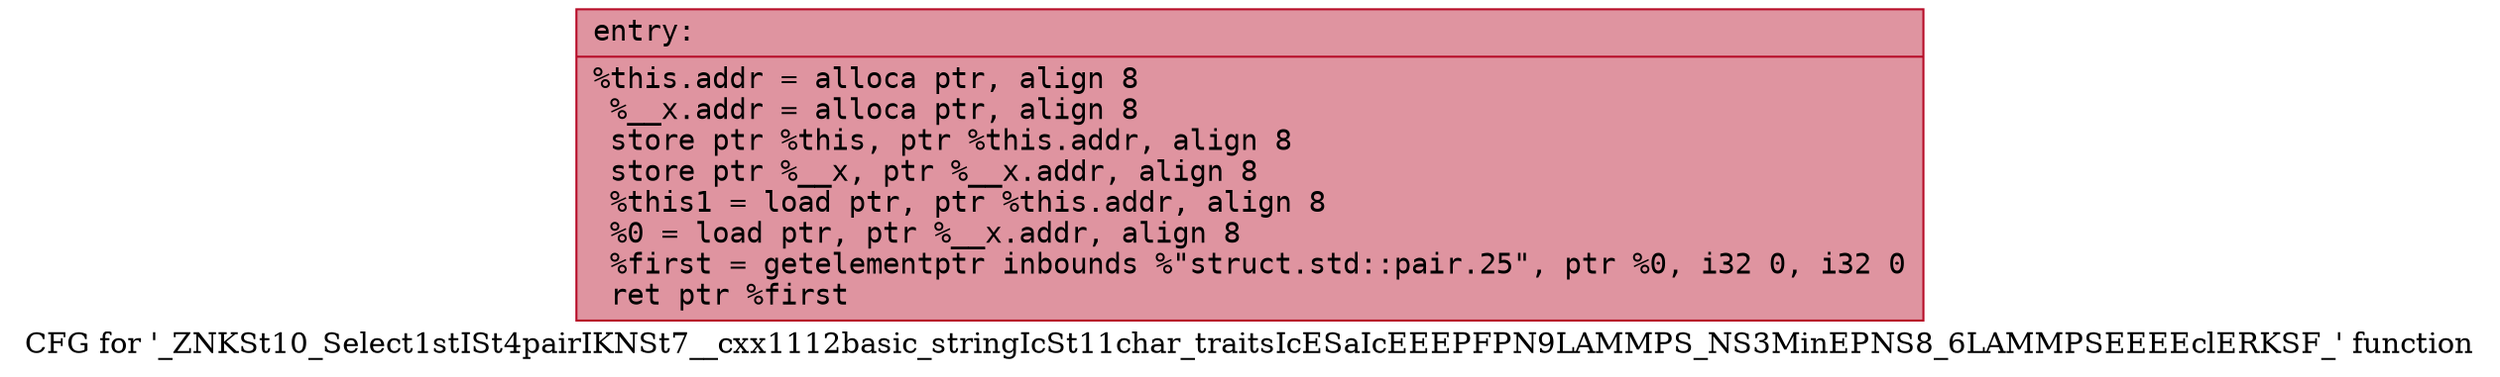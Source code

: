 digraph "CFG for '_ZNKSt10_Select1stISt4pairIKNSt7__cxx1112basic_stringIcSt11char_traitsIcESaIcEEEPFPN9LAMMPS_NS3MinEPNS8_6LAMMPSEEEEclERKSF_' function" {
	label="CFG for '_ZNKSt10_Select1stISt4pairIKNSt7__cxx1112basic_stringIcSt11char_traitsIcESaIcEEEPFPN9LAMMPS_NS3MinEPNS8_6LAMMPSEEEEclERKSF_' function";

	Node0x55ee271fe660 [shape=record,color="#b70d28ff", style=filled, fillcolor="#b70d2870" fontname="Courier",label="{entry:\l|  %this.addr = alloca ptr, align 8\l  %__x.addr = alloca ptr, align 8\l  store ptr %this, ptr %this.addr, align 8\l  store ptr %__x, ptr %__x.addr, align 8\l  %this1 = load ptr, ptr %this.addr, align 8\l  %0 = load ptr, ptr %__x.addr, align 8\l  %first = getelementptr inbounds %\"struct.std::pair.25\", ptr %0, i32 0, i32 0\l  ret ptr %first\l}"];
}
